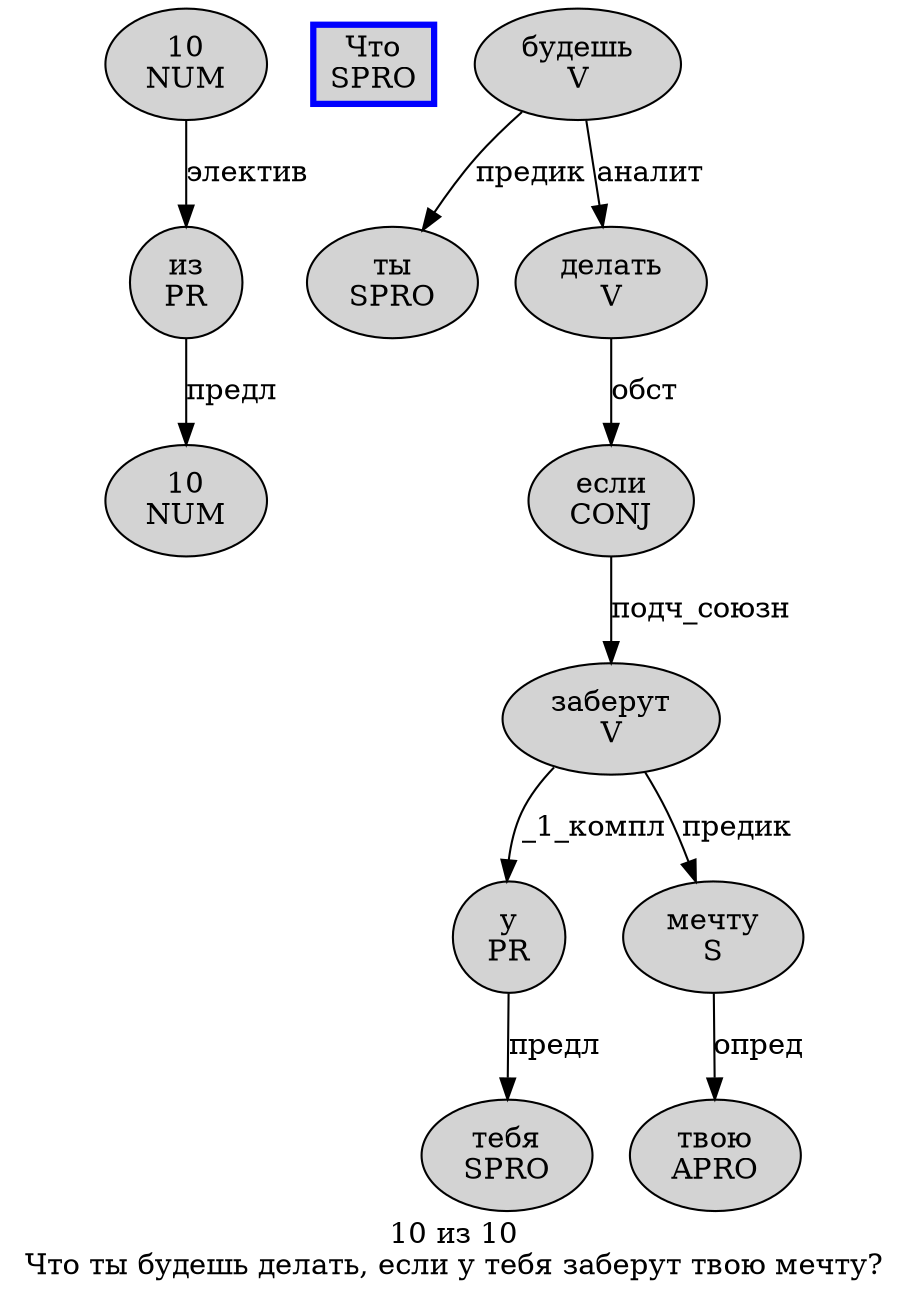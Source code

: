 digraph SENTENCE_349 {
	graph [label="10 из 10
Что ты будешь делать, если у тебя заберут твою мечту?"]
	node [style=filled]
		0 [label="10
NUM" color="" fillcolor=lightgray penwidth=1 shape=ellipse]
		1 [label="из
PR" color="" fillcolor=lightgray penwidth=1 shape=ellipse]
		2 [label="10
NUM" color="" fillcolor=lightgray penwidth=1 shape=ellipse]
		3 [label="Что
SPRO" color=blue fillcolor=lightgray penwidth=3 shape=box]
		4 [label="ты
SPRO" color="" fillcolor=lightgray penwidth=1 shape=ellipse]
		5 [label="будешь
V" color="" fillcolor=lightgray penwidth=1 shape=ellipse]
		6 [label="делать
V" color="" fillcolor=lightgray penwidth=1 shape=ellipse]
		8 [label="если
CONJ" color="" fillcolor=lightgray penwidth=1 shape=ellipse]
		9 [label="у
PR" color="" fillcolor=lightgray penwidth=1 shape=ellipse]
		10 [label="тебя
SPRO" color="" fillcolor=lightgray penwidth=1 shape=ellipse]
		11 [label="заберут
V" color="" fillcolor=lightgray penwidth=1 shape=ellipse]
		12 [label="твою
APRO" color="" fillcolor=lightgray penwidth=1 shape=ellipse]
		13 [label="мечту
S" color="" fillcolor=lightgray penwidth=1 shape=ellipse]
			9 -> 10 [label="предл"]
			11 -> 9 [label="_1_компл"]
			11 -> 13 [label="предик"]
			0 -> 1 [label="электив"]
			5 -> 4 [label="предик"]
			5 -> 6 [label="аналит"]
			6 -> 8 [label="обст"]
			13 -> 12 [label="опред"]
			1 -> 2 [label="предл"]
			8 -> 11 [label="подч_союзн"]
}